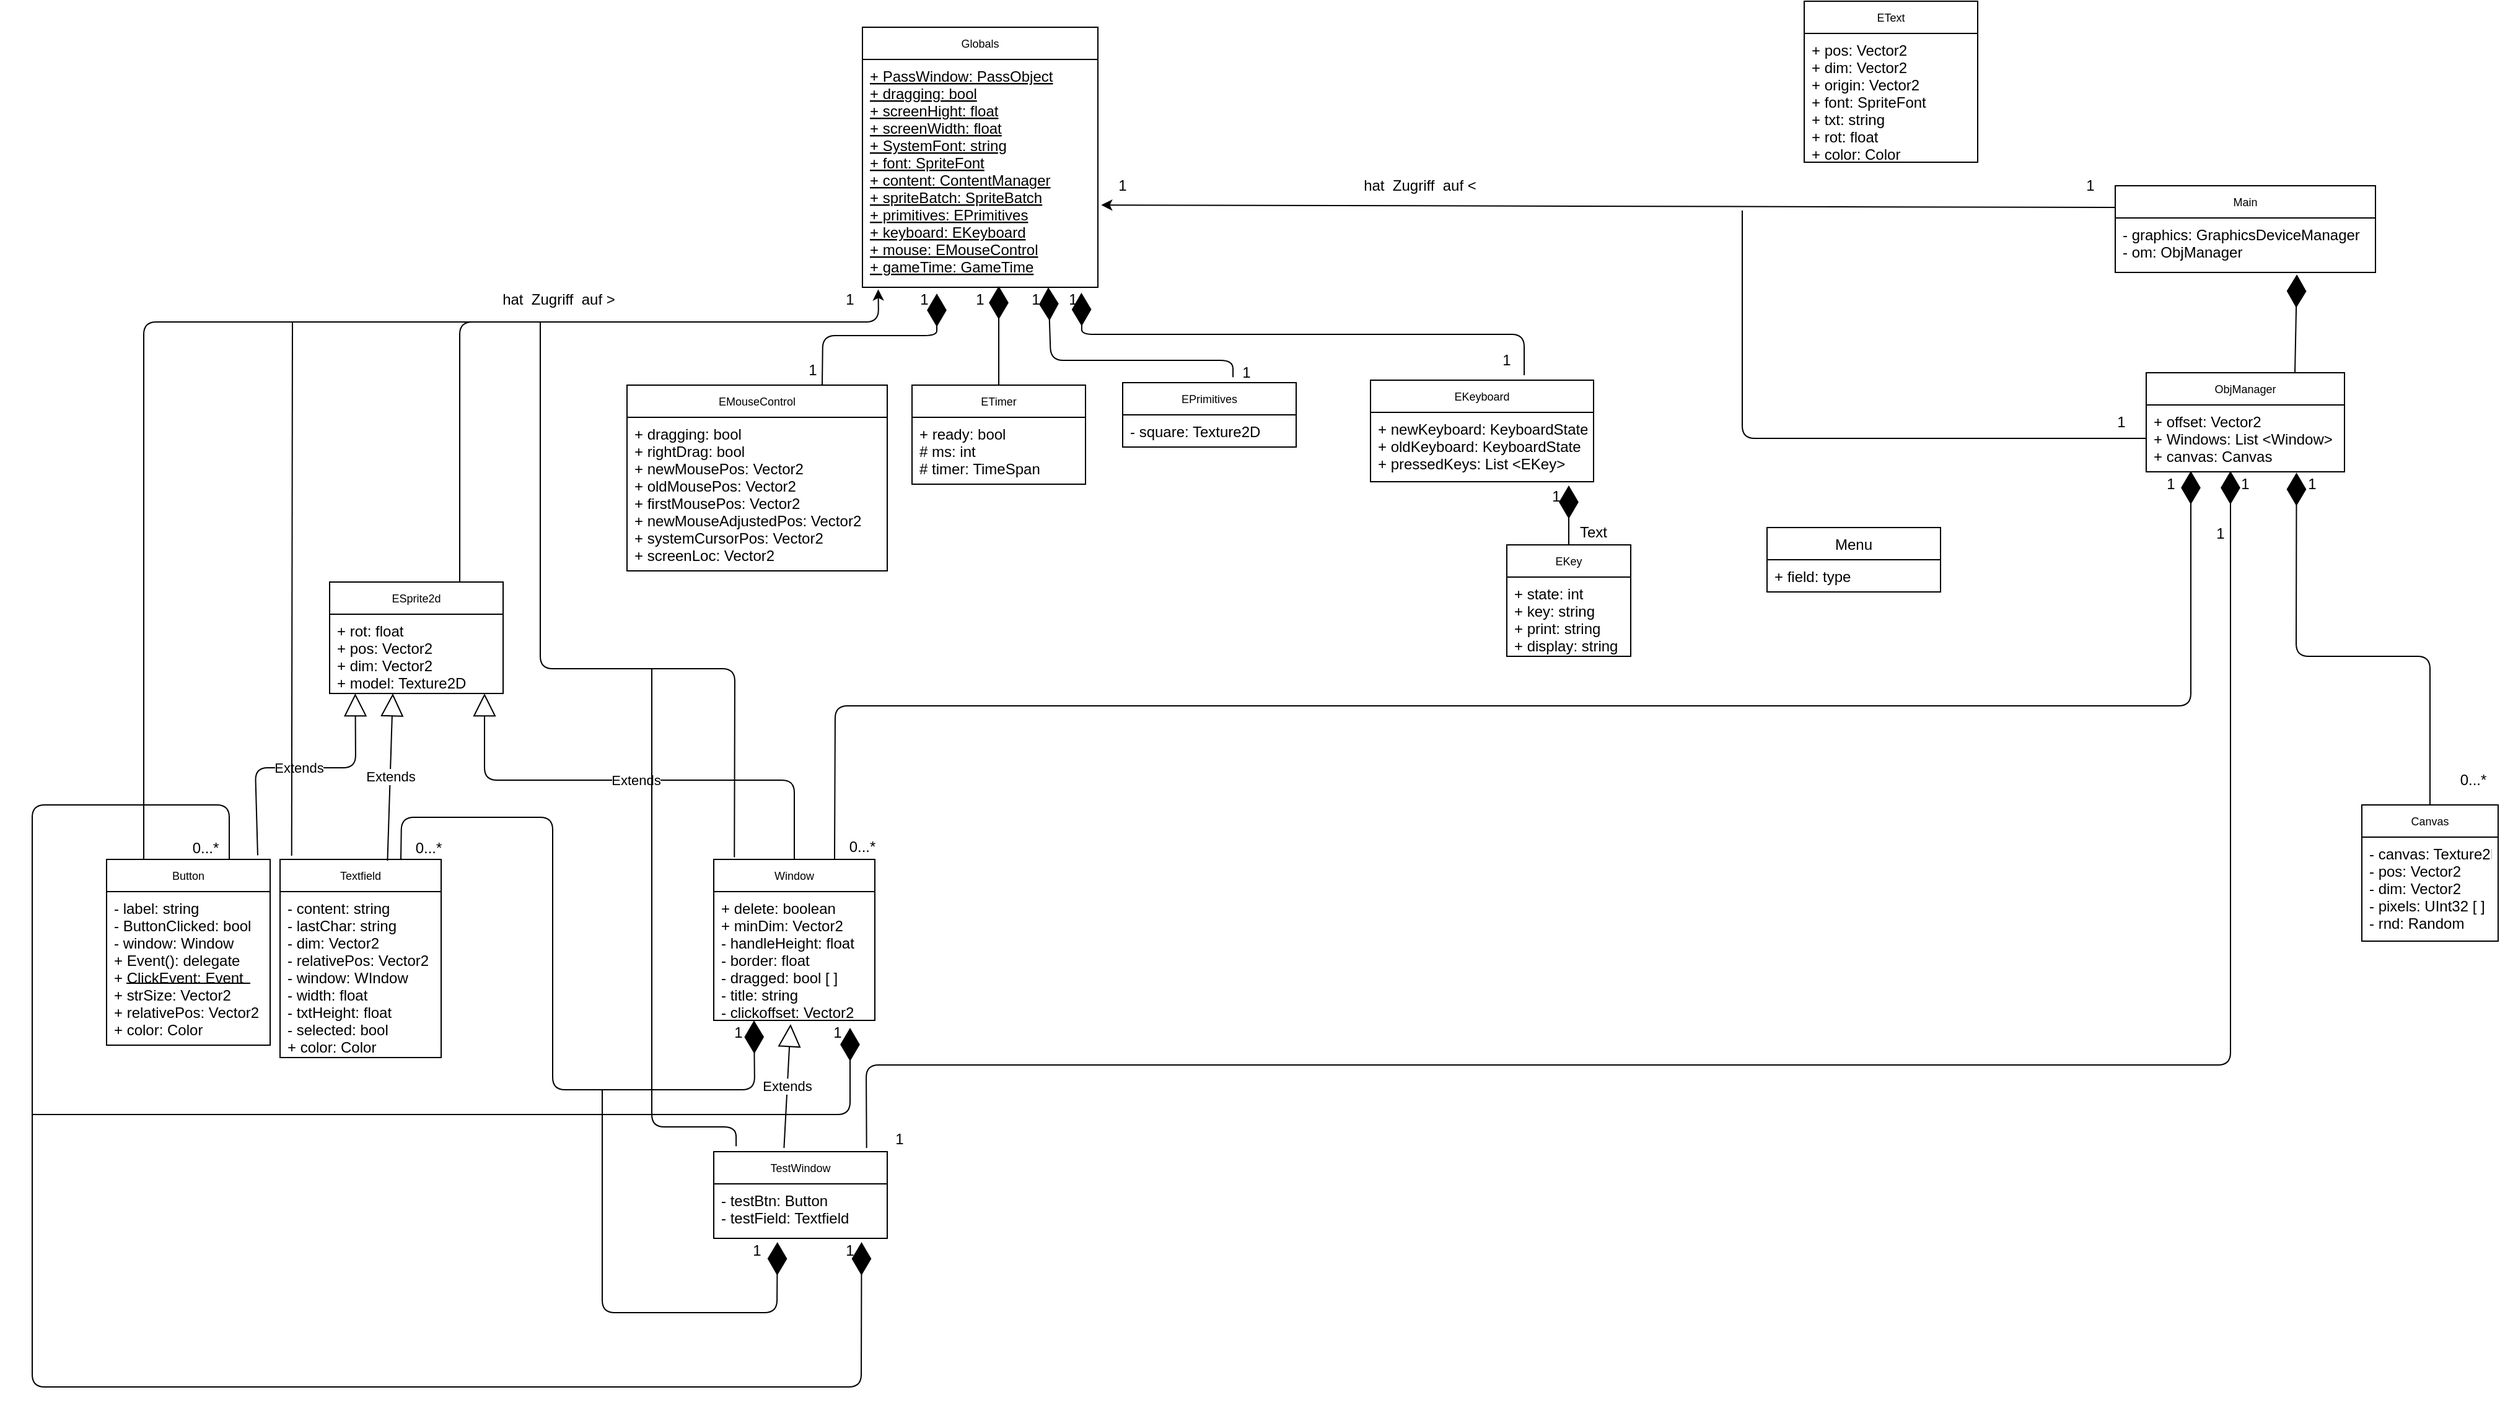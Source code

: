 <mxfile version="14.2.9" type="github">
  <diagram id="1WhY08_LQHTo31Xq4LZV" name="Page-1">
    <mxGraphModel dx="2441" dy="700" grid="1" gridSize="10" guides="1" tooltips="1" connect="1" arrows="1" fold="1" page="1" pageScale="1" pageWidth="827" pageHeight="1169" math="0" shadow="0">
      <root>
        <mxCell id="0" />
        <mxCell id="1" parent="0" />
        <mxCell id="oMTs-e_EntcNB7B6bXQJ-9" value="ESprite2d" style="swimlane;fontStyle=0;childLayout=stackLayout;horizontal=1;startSize=26;fillColor=none;horizontalStack=0;resizeParent=1;resizeParentMax=0;resizeLast=0;collapsible=1;marginBottom=0;fontSize=9;" parent="1" vertex="1">
          <mxGeometry x="-410" y="570" width="140" height="90" as="geometry" />
        </mxCell>
        <mxCell id="oMTs-e_EntcNB7B6bXQJ-10" value="+ rot: float&#xa;+ pos: Vector2&#xa;+ dim: Vector2&#xa;+ model: Texture2D&#xa;" style="text;strokeColor=none;fillColor=none;align=left;verticalAlign=top;spacingLeft=4;spacingRight=4;overflow=hidden;rotatable=0;points=[[0,0.5],[1,0.5]];portConstraint=eastwest;" parent="oMTs-e_EntcNB7B6bXQJ-9" vertex="1">
          <mxGeometry y="26" width="140" height="64" as="geometry" />
        </mxCell>
        <mxCell id="oMTs-e_EntcNB7B6bXQJ-13" value="EPrimitives" style="swimlane;fontStyle=0;childLayout=stackLayout;horizontal=1;startSize=26;fillColor=none;horizontalStack=0;resizeParent=1;resizeParentMax=0;resizeLast=0;collapsible=1;marginBottom=0;fontSize=9;" parent="1" vertex="1">
          <mxGeometry x="230" y="409" width="140" height="52" as="geometry" />
        </mxCell>
        <mxCell id="oMTs-e_EntcNB7B6bXQJ-14" value="- square: Texture2D&#xa;" style="text;strokeColor=none;fillColor=none;align=left;verticalAlign=top;spacingLeft=4;spacingRight=4;overflow=hidden;rotatable=0;points=[[0,0.5],[1,0.5]];portConstraint=eastwest;" parent="oMTs-e_EntcNB7B6bXQJ-13" vertex="1">
          <mxGeometry y="26" width="140" height="26" as="geometry" />
        </mxCell>
        <mxCell id="oMTs-e_EntcNB7B6bXQJ-22" value="EText" style="swimlane;fontStyle=0;childLayout=stackLayout;horizontal=1;startSize=26;fillColor=none;horizontalStack=0;resizeParent=1;resizeParentMax=0;resizeLast=0;collapsible=1;marginBottom=0;fontSize=9;" parent="1" vertex="1">
          <mxGeometry x="780" y="101" width="140" height="130" as="geometry" />
        </mxCell>
        <mxCell id="oMTs-e_EntcNB7B6bXQJ-23" value="+ pos: Vector2&#xa;+ dim: Vector2&#xa;+ origin: Vector2&#xa;+ font: SpriteFont&#xa;+ txt: string&#xa;+ rot: float&#xa;+ color: Color&#xa;" style="text;strokeColor=none;fillColor=none;align=left;verticalAlign=top;spacingLeft=4;spacingRight=4;overflow=hidden;rotatable=0;points=[[0,0.5],[1,0.5]];portConstraint=eastwest;" parent="oMTs-e_EntcNB7B6bXQJ-22" vertex="1">
          <mxGeometry y="26" width="140" height="104" as="geometry" />
        </mxCell>
        <mxCell id="oMTs-e_EntcNB7B6bXQJ-26" value="ETimer" style="swimlane;fontStyle=0;childLayout=stackLayout;horizontal=1;startSize=26;fillColor=none;horizontalStack=0;resizeParent=1;resizeParentMax=0;resizeLast=0;collapsible=1;marginBottom=0;fontSize=9;" parent="1" vertex="1">
          <mxGeometry x="60" y="411" width="140" height="80" as="geometry" />
        </mxCell>
        <mxCell id="oMTs-e_EntcNB7B6bXQJ-27" value="+ ready: bool&#xa;# ms: int&#xa;# timer: TimeSpan&#xa;" style="text;strokeColor=none;fillColor=none;align=left;verticalAlign=top;spacingLeft=4;spacingRight=4;overflow=hidden;rotatable=0;points=[[0,0.5],[1,0.5]];portConstraint=eastwest;" parent="oMTs-e_EntcNB7B6bXQJ-26" vertex="1">
          <mxGeometry y="26" width="140" height="54" as="geometry" />
        </mxCell>
        <mxCell id="oMTs-e_EntcNB7B6bXQJ-31" value="Globals" style="swimlane;fontStyle=0;childLayout=stackLayout;horizontal=1;startSize=26;fillColor=none;horizontalStack=0;resizeParent=1;resizeParentMax=0;resizeLast=0;collapsible=1;marginBottom=0;fontSize=9;" parent="1" vertex="1">
          <mxGeometry x="20" y="122" width="190" height="210" as="geometry" />
        </mxCell>
        <mxCell id="oMTs-e_EntcNB7B6bXQJ-32" value="+ PassWindow: PassObject&#xa;+ dragging: bool&#xa;+ screenHight: float&#xa;+ screenWidth: float&#xa;+ SystemFont: string&#xa;+ font: SpriteFont&#xa;+ content: ContentManager&#xa;+ spriteBatch: SpriteBatch&#xa;+ primitives: EPrimitives&#xa;+ keyboard: EKeyboard&#xa;+ mouse: EMouseControl&#xa;+ gameTime: GameTime&#xa;&#xa;&#xa;" style="text;strokeColor=none;fillColor=none;align=left;verticalAlign=top;spacingLeft=4;spacingRight=4;overflow=hidden;rotatable=0;points=[[0,0.5],[1,0.5]];portConstraint=eastwest;fontStyle=4" parent="oMTs-e_EntcNB7B6bXQJ-31" vertex="1">
          <mxGeometry y="26" width="190" height="184" as="geometry" />
        </mxCell>
        <mxCell id="oMTs-e_EntcNB7B6bXQJ-34" value="EKeyboard" style="swimlane;fontStyle=0;childLayout=stackLayout;horizontal=1;startSize=26;fillColor=none;horizontalStack=0;resizeParent=1;resizeParentMax=0;resizeLast=0;collapsible=1;marginBottom=0;fontSize=9;" parent="1" vertex="1">
          <mxGeometry x="430" y="407" width="180" height="82" as="geometry" />
        </mxCell>
        <mxCell id="oMTs-e_EntcNB7B6bXQJ-35" value="+ newKeyboard: KeyboardState&#xa;+ oldKeyboard: KeyboardState&#xa;+ pressedKeys: List &lt;EKey&gt;&#xa;&#xa;" style="text;strokeColor=none;fillColor=none;align=left;verticalAlign=top;spacingLeft=4;spacingRight=4;overflow=hidden;rotatable=0;points=[[0,0.5],[1,0.5]];portConstraint=eastwest;" parent="oMTs-e_EntcNB7B6bXQJ-34" vertex="1">
          <mxGeometry y="26" width="180" height="56" as="geometry" />
        </mxCell>
        <mxCell id="oMTs-e_EntcNB7B6bXQJ-38" value="EMouseControl" style="swimlane;fontStyle=0;childLayout=stackLayout;horizontal=1;startSize=26;fillColor=none;horizontalStack=0;resizeParent=1;resizeParentMax=0;resizeLast=0;collapsible=1;marginBottom=0;fontSize=9;" parent="1" vertex="1">
          <mxGeometry x="-170" y="411" width="210" height="150" as="geometry" />
        </mxCell>
        <mxCell id="oMTs-e_EntcNB7B6bXQJ-39" value="+ dragging: bool&#xa;+ rightDrag: bool&#xa;+ newMousePos: Vector2&#xa;+ oldMousePos: Vector2&#xa;+ firstMousePos: Vector2&#xa;+ newMouseAdjustedPos: Vector2&#xa;+ systemCursorPos: Vector2&#xa;+ screenLoc: Vector2&#xa;" style="text;strokeColor=none;fillColor=none;align=left;verticalAlign=top;spacingLeft=4;spacingRight=4;overflow=hidden;rotatable=0;points=[[0,0.5],[1,0.5]];portConstraint=eastwest;" parent="oMTs-e_EntcNB7B6bXQJ-38" vertex="1">
          <mxGeometry y="26" width="210" height="124" as="geometry" />
        </mxCell>
        <mxCell id="oMTs-e_EntcNB7B6bXQJ-42" value="EKey" style="swimlane;fontStyle=0;childLayout=stackLayout;horizontal=1;startSize=26;fillColor=none;horizontalStack=0;resizeParent=1;resizeParentMax=0;resizeLast=0;collapsible=1;marginBottom=0;fontSize=9;" parent="1" vertex="1">
          <mxGeometry x="540" y="540" width="100" height="90" as="geometry" />
        </mxCell>
        <mxCell id="oMTs-e_EntcNB7B6bXQJ-43" value="+ state: int&#xa;+ key: string&#xa;+ print: string&#xa;+ display: string&#xa;" style="text;strokeColor=none;fillColor=none;align=left;verticalAlign=top;spacingLeft=4;spacingRight=4;overflow=hidden;rotatable=0;points=[[0,0.5],[1,0.5]];portConstraint=eastwest;" parent="oMTs-e_EntcNB7B6bXQJ-42" vertex="1">
          <mxGeometry y="26" width="100" height="64" as="geometry" />
        </mxCell>
        <mxCell id="oMTs-e_EntcNB7B6bXQJ-46" value="Button" style="swimlane;fontStyle=0;childLayout=stackLayout;horizontal=1;startSize=26;fillColor=none;horizontalStack=0;resizeParent=1;resizeParentMax=0;resizeLast=0;collapsible=1;marginBottom=0;fontSize=9;" parent="1" vertex="1">
          <mxGeometry x="-590" y="794" width="132" height="150" as="geometry" />
        </mxCell>
        <mxCell id="oMTs-e_EntcNB7B6bXQJ-52" value="" style="endArrow=none;html=1;fontSize=9;" parent="oMTs-e_EntcNB7B6bXQJ-46" edge="1">
          <mxGeometry width="50" height="50" relative="1" as="geometry">
            <mxPoint x="116" y="100" as="sourcePoint" />
            <mxPoint x="16" y="100" as="targetPoint" />
          </mxGeometry>
        </mxCell>
        <mxCell id="oMTs-e_EntcNB7B6bXQJ-49" value="- label: string&#xa;- ButtonClicked: bool&#xa;- window: Window&#xa;+ Event(): delegate&#xa;+ ClickEvent: Event&#xa;+ strSize: Vector2&#xa;+ relativePos: Vector2&#xa;+ color: Color&#xa;" style="text;strokeColor=none;fillColor=none;align=left;verticalAlign=top;spacingLeft=4;spacingRight=4;overflow=hidden;rotatable=0;points=[[0,0.5],[1,0.5]];portConstraint=eastwest;fontStyle=0" parent="oMTs-e_EntcNB7B6bXQJ-46" vertex="1">
          <mxGeometry y="26" width="132" height="124" as="geometry" />
        </mxCell>
        <mxCell id="oMTs-e_EntcNB7B6bXQJ-53" value="Window" style="swimlane;fontStyle=0;childLayout=stackLayout;horizontal=1;startSize=26;fillColor=none;horizontalStack=0;resizeParent=1;resizeParentMax=0;resizeLast=0;collapsible=1;marginBottom=0;fontSize=9;" parent="1" vertex="1">
          <mxGeometry x="-100" y="794" width="130" height="130" as="geometry" />
        </mxCell>
        <mxCell id="oMTs-e_EntcNB7B6bXQJ-56" value="+ delete: boolean&#xa;+ minDim: Vector2&#xa;- handleHeight: float&#xa;- border: float&#xa;- dragged: bool [ ]&#xa;- title: string&#xa;- clickoffset: Vector2&#xa;" style="text;strokeColor=none;fillColor=none;align=left;verticalAlign=top;spacingLeft=4;spacingRight=4;overflow=hidden;rotatable=0;points=[[0,0.5],[1,0.5]];portConstraint=eastwest;" parent="oMTs-e_EntcNB7B6bXQJ-53" vertex="1">
          <mxGeometry y="26" width="130" height="104" as="geometry" />
        </mxCell>
        <mxCell id="oMTs-e_EntcNB7B6bXQJ-57" value="Textfield" style="swimlane;fontStyle=0;childLayout=stackLayout;horizontal=1;startSize=26;fillColor=none;horizontalStack=0;resizeParent=1;resizeParentMax=0;resizeLast=0;collapsible=1;marginBottom=0;fontSize=9;" parent="1" vertex="1">
          <mxGeometry x="-450" y="794" width="130" height="160" as="geometry" />
        </mxCell>
        <mxCell id="oMTs-e_EntcNB7B6bXQJ-58" value="- content: string&#xa;- lastChar: string&#xa;- dim: Vector2&#xa;- relativePos: Vector2&#xa;- window: WIndow&#xa;- width: float&#xa;- txtHeight: float&#xa;- selected: bool&#xa;+ color: Color" style="text;strokeColor=none;fillColor=none;align=left;verticalAlign=top;spacingLeft=4;spacingRight=4;overflow=hidden;rotatable=0;points=[[0,0.5],[1,0.5]];portConstraint=eastwest;" parent="oMTs-e_EntcNB7B6bXQJ-57" vertex="1">
          <mxGeometry y="26" width="130" height="134" as="geometry" />
        </mxCell>
        <mxCell id="oMTs-e_EntcNB7B6bXQJ-65" value="Canvas" style="swimlane;fontStyle=0;childLayout=stackLayout;horizontal=1;startSize=26;fillColor=none;horizontalStack=0;resizeParent=1;resizeParentMax=0;resizeLast=0;collapsible=1;marginBottom=0;fontSize=9;" parent="1" vertex="1">
          <mxGeometry x="1230" y="750" width="110" height="110" as="geometry" />
        </mxCell>
        <mxCell id="oMTs-e_EntcNB7B6bXQJ-68" value="- canvas: Texture2D&#xa;- pos: Vector2&#xa;- dim: Vector2&#xa;- pixels: UInt32 [ ]&#xa;- rnd: Random&#xa; " style="text;strokeColor=none;fillColor=none;align=left;verticalAlign=top;spacingLeft=4;spacingRight=4;overflow=hidden;rotatable=0;points=[[0,0.5],[1,0.5]];portConstraint=eastwest;" parent="oMTs-e_EntcNB7B6bXQJ-65" vertex="1">
          <mxGeometry y="26" width="110" height="84" as="geometry" />
        </mxCell>
        <mxCell id="oMTs-e_EntcNB7B6bXQJ-70" value="TestWindow" style="swimlane;fontStyle=0;childLayout=stackLayout;horizontal=1;startSize=26;fillColor=none;horizontalStack=0;resizeParent=1;resizeParentMax=0;resizeLast=0;collapsible=1;marginBottom=0;fontSize=9;" parent="1" vertex="1">
          <mxGeometry x="-100" y="1030" width="140" height="70" as="geometry" />
        </mxCell>
        <mxCell id="oMTs-e_EntcNB7B6bXQJ-71" value="- testBtn: Button&#xa;- testField: Textfield&#xa;" style="text;strokeColor=none;fillColor=none;align=left;verticalAlign=top;spacingLeft=4;spacingRight=4;overflow=hidden;rotatable=0;points=[[0,0.5],[1,0.5]];portConstraint=eastwest;" parent="oMTs-e_EntcNB7B6bXQJ-70" vertex="1">
          <mxGeometry y="26" width="140" height="44" as="geometry" />
        </mxCell>
        <mxCell id="oMTs-e_EntcNB7B6bXQJ-74" value="ObjManager" style="swimlane;fontStyle=0;childLayout=stackLayout;horizontal=1;startSize=26;fillColor=none;horizontalStack=0;resizeParent=1;resizeParentMax=0;resizeLast=0;collapsible=1;marginBottom=0;fontSize=9;" parent="1" vertex="1">
          <mxGeometry x="1056" y="401" width="160" height="80" as="geometry" />
        </mxCell>
        <mxCell id="oMTs-e_EntcNB7B6bXQJ-75" value="+ offset: Vector2&#xa;+ Windows: List &lt;Window&gt;&#xa;+ canvas: Canvas&#xa;" style="text;strokeColor=none;fillColor=none;align=left;verticalAlign=top;spacingLeft=4;spacingRight=4;overflow=hidden;rotatable=0;points=[[0,0.5],[1,0.5]];portConstraint=eastwest;" parent="oMTs-e_EntcNB7B6bXQJ-74" vertex="1">
          <mxGeometry y="26" width="160" height="54" as="geometry" />
        </mxCell>
        <mxCell id="oMTs-e_EntcNB7B6bXQJ-78" value="Main" style="swimlane;fontStyle=0;childLayout=stackLayout;horizontal=1;startSize=26;fillColor=none;horizontalStack=0;resizeParent=1;resizeParentMax=0;resizeLast=0;collapsible=1;marginBottom=0;fontSize=9;" parent="1" vertex="1">
          <mxGeometry x="1031" y="250" width="210" height="70" as="geometry" />
        </mxCell>
        <mxCell id="oMTs-e_EntcNB7B6bXQJ-81" value="- graphics: GraphicsDeviceManager&#xa;- om: ObjManager" style="text;strokeColor=none;fillColor=none;align=left;verticalAlign=top;spacingLeft=4;spacingRight=4;overflow=hidden;rotatable=0;points=[[0,0.5],[1,0.5]];portConstraint=eastwest;" parent="oMTs-e_EntcNB7B6bXQJ-78" vertex="1">
          <mxGeometry y="26" width="210" height="44" as="geometry" />
        </mxCell>
        <mxCell id="8yuUoWHYda7rtjH7de3u-8" value="" style="endArrow=diamondThin;endFill=1;endSize=24;html=1;exitX=0.5;exitY=0;exitDx=0;exitDy=0;" parent="1" source="oMTs-e_EntcNB7B6bXQJ-42" edge="1">
          <mxGeometry width="160" relative="1" as="geometry">
            <mxPoint x="205" y="611" as="sourcePoint" />
            <mxPoint x="590" y="492" as="targetPoint" />
            <Array as="points" />
          </mxGeometry>
        </mxCell>
        <mxCell id="8yuUoWHYda7rtjH7de3u-14" value="" style="endArrow=diamondThin;endFill=1;endSize=24;html=1;entryX=0.758;entryY=1.012;entryDx=0;entryDy=0;entryPerimeter=0;exitX=0.5;exitY=0;exitDx=0;exitDy=0;" parent="1" source="oMTs-e_EntcNB7B6bXQJ-65" target="oMTs-e_EntcNB7B6bXQJ-75" edge="1">
          <mxGeometry width="160" relative="1" as="geometry">
            <mxPoint x="780" y="760" as="sourcePoint" />
            <mxPoint x="460" y="590" as="targetPoint" />
            <Array as="points">
              <mxPoint x="1285" y="630" />
              <mxPoint x="1177" y="630" />
            </Array>
          </mxGeometry>
        </mxCell>
        <mxCell id="8yuUoWHYda7rtjH7de3u-19" value="" style="endArrow=diamondThin;endFill=1;endSize=24;html=1;exitX=0.75;exitY=0;exitDx=0;exitDy=0;entryX=0.225;entryY=0.988;entryDx=0;entryDy=0;entryPerimeter=0;" parent="1" source="oMTs-e_EntcNB7B6bXQJ-53" target="oMTs-e_EntcNB7B6bXQJ-75" edge="1">
          <mxGeometry width="160" relative="1" as="geometry">
            <mxPoint x="110" y="840" as="sourcePoint" />
            <mxPoint x="270" y="840" as="targetPoint" />
            <Array as="points">
              <mxPoint x="-2" y="670" />
              <mxPoint x="1092" y="670" />
            </Array>
          </mxGeometry>
        </mxCell>
        <mxCell id="8yuUoWHYda7rtjH7de3u-21" value="" style="endArrow=diamondThin;endFill=1;endSize=24;html=1;entryX=0.25;entryY=1;entryDx=0;entryDy=0;exitX=0.75;exitY=0;exitDx=0;exitDy=0;" parent="1" source="oMTs-e_EntcNB7B6bXQJ-57" target="oMTs-e_EntcNB7B6bXQJ-53" edge="1">
          <mxGeometry width="160" relative="1" as="geometry">
            <mxPoint x="-290" y="990" as="sourcePoint" />
            <mxPoint x="-130" y="990" as="targetPoint" />
            <Array as="points">
              <mxPoint x="-352" y="760" />
              <mxPoint x="-230" y="760" />
              <mxPoint x="-230" y="980" />
              <mxPoint x="-67" y="980" />
            </Array>
          </mxGeometry>
        </mxCell>
        <mxCell id="8yuUoWHYda7rtjH7de3u-22" value="" style="endArrow=diamondThin;endFill=1;endSize=24;html=1;entryX=0.367;entryY=1.068;entryDx=0;entryDy=0;entryPerimeter=0;" parent="1" target="oMTs-e_EntcNB7B6bXQJ-71" edge="1">
          <mxGeometry width="160" relative="1" as="geometry">
            <mxPoint x="-190" y="980" as="sourcePoint" />
            <mxPoint x="-220" y="1080" as="targetPoint" />
            <Array as="points">
              <mxPoint x="-190" y="1160" />
              <mxPoint x="-49" y="1160" />
            </Array>
          </mxGeometry>
        </mxCell>
        <mxCell id="8yuUoWHYda7rtjH7de3u-23" value="" style="endArrow=diamondThin;endFill=1;endSize=24;html=1;entryX=0.852;entryY=1.068;entryDx=0;entryDy=0;entryPerimeter=0;exitX=0.75;exitY=0;exitDx=0;exitDy=0;" parent="1" source="oMTs-e_EntcNB7B6bXQJ-46" target="oMTs-e_EntcNB7B6bXQJ-71" edge="1">
          <mxGeometry width="160" relative="1" as="geometry">
            <mxPoint y="1240" as="sourcePoint" />
            <mxPoint x="60" y="1070" as="targetPoint" />
            <Array as="points">
              <mxPoint x="-491" y="750" />
              <mxPoint x="-650" y="750" />
              <mxPoint x="-650" y="1220" />
              <mxPoint x="19" y="1220" />
            </Array>
          </mxGeometry>
        </mxCell>
        <mxCell id="8yuUoWHYda7rtjH7de3u-25" value="" style="endArrow=diamondThin;endFill=1;endSize=24;html=1;" parent="1" edge="1">
          <mxGeometry width="160" relative="1" as="geometry">
            <mxPoint x="-650" y="1000" as="sourcePoint" />
            <mxPoint x="10" y="930" as="targetPoint" />
            <Array as="points">
              <mxPoint x="10" y="1000" />
            </Array>
          </mxGeometry>
        </mxCell>
        <mxCell id="8yuUoWHYda7rtjH7de3u-26" value="" style="endArrow=diamondThin;endFill=1;endSize=24;html=1;exitX=0.881;exitY=-0.043;exitDx=0;exitDy=0;exitPerimeter=0;entryX=0.425;entryY=0.988;entryDx=0;entryDy=0;entryPerimeter=0;" parent="1" source="oMTs-e_EntcNB7B6bXQJ-70" target="oMTs-e_EntcNB7B6bXQJ-75" edge="1">
          <mxGeometry width="160" relative="1" as="geometry">
            <mxPoint x="-100" y="710" as="sourcePoint" />
            <mxPoint x="570" y="570" as="targetPoint" />
            <Array as="points">
              <mxPoint x="23" y="960" />
              <mxPoint x="240" y="960" />
              <mxPoint x="1124" y="960" />
              <mxPoint x="1124" y="680" />
            </Array>
          </mxGeometry>
        </mxCell>
        <mxCell id="8yuUoWHYda7rtjH7de3u-27" value="" style="endArrow=diamondThin;endFill=1;endSize=24;html=1;entryX=0.698;entryY=1.038;entryDx=0;entryDy=0;entryPerimeter=0;exitX=0.75;exitY=0;exitDx=0;exitDy=0;" parent="1" source="oMTs-e_EntcNB7B6bXQJ-74" target="oMTs-e_EntcNB7B6bXQJ-81" edge="1">
          <mxGeometry width="160" relative="1" as="geometry">
            <mxPoint x="1144" y="395" as="sourcePoint" />
            <mxPoint x="1186" y="250" as="targetPoint" />
          </mxGeometry>
        </mxCell>
        <mxCell id="8yuUoWHYda7rtjH7de3u-28" value="" style="endArrow=diamondThin;endFill=1;endSize=24;html=1;exitX=0.75;exitY=0;exitDx=0;exitDy=0;" parent="1" source="oMTs-e_EntcNB7B6bXQJ-38" edge="1">
          <mxGeometry width="160" relative="1" as="geometry">
            <mxPoint x="-30" y="331" as="sourcePoint" />
            <mxPoint x="80" y="337" as="targetPoint" />
            <Array as="points">
              <mxPoint x="-12" y="371" />
              <mxPoint x="80" y="371" />
            </Array>
          </mxGeometry>
        </mxCell>
        <mxCell id="8yuUoWHYda7rtjH7de3u-29" value="" style="endArrow=diamondThin;endFill=1;endSize=24;html=1;exitX=0.5;exitY=0;exitDx=0;exitDy=0;" parent="1" source="oMTs-e_EntcNB7B6bXQJ-26" edge="1">
          <mxGeometry width="160" relative="1" as="geometry">
            <mxPoint x="-30" y="331" as="sourcePoint" />
            <mxPoint x="130" y="331" as="targetPoint" />
          </mxGeometry>
        </mxCell>
        <mxCell id="1zlHRWSW7twrEcBegud7-1" value="Extends" style="endArrow=block;endSize=16;endFill=0;html=1;exitX=0.667;exitY=0.006;exitDx=0;exitDy=0;exitPerimeter=0;" edge="1" parent="1" source="oMTs-e_EntcNB7B6bXQJ-57">
          <mxGeometry width="160" relative="1" as="geometry">
            <mxPoint x="-490" y="730" as="sourcePoint" />
            <mxPoint x="-359" y="660" as="targetPoint" />
          </mxGeometry>
        </mxCell>
        <mxCell id="1zlHRWSW7twrEcBegud7-2" value="Extends" style="endArrow=block;endSize=16;endFill=0;html=1;exitX=0.5;exitY=0;exitDx=0;exitDy=0;" edge="1" parent="1" source="oMTs-e_EntcNB7B6bXQJ-53">
          <mxGeometry width="160" relative="1" as="geometry">
            <mxPoint x="-120" y="740" as="sourcePoint" />
            <mxPoint x="-285" y="660" as="targetPoint" />
            <Array as="points">
              <mxPoint x="-35" y="730" />
              <mxPoint x="-285" y="730" />
            </Array>
          </mxGeometry>
        </mxCell>
        <mxCell id="1zlHRWSW7twrEcBegud7-3" value="Extends" style="endArrow=block;endSize=16;endFill=0;html=1;entryX=0.148;entryY=1;entryDx=0;entryDy=0;entryPerimeter=0;exitX=0.924;exitY=-0.022;exitDx=0;exitDy=0;exitPerimeter=0;" edge="1" parent="1" source="oMTs-e_EntcNB7B6bXQJ-46" target="oMTs-e_EntcNB7B6bXQJ-10">
          <mxGeometry width="160" relative="1" as="geometry">
            <mxPoint x="-120" y="740" as="sourcePoint" />
            <mxPoint x="40" y="740" as="targetPoint" />
            <Array as="points">
              <mxPoint x="-470" y="720" />
              <mxPoint x="-389" y="720" />
            </Array>
          </mxGeometry>
        </mxCell>
        <mxCell id="1zlHRWSW7twrEcBegud7-8" value="Extends" style="endArrow=block;endSize=16;endFill=0;html=1;exitX=0.405;exitY=-0.043;exitDx=0;exitDy=0;exitPerimeter=0;entryX=0.477;entryY=1.029;entryDx=0;entryDy=0;entryPerimeter=0;" edge="1" parent="1" source="oMTs-e_EntcNB7B6bXQJ-70" target="oMTs-e_EntcNB7B6bXQJ-56">
          <mxGeometry width="160" relative="1" as="geometry">
            <mxPoint x="-30" y="940" as="sourcePoint" />
            <mxPoint x="-50" y="930" as="targetPoint" />
            <Array as="points" />
          </mxGeometry>
        </mxCell>
        <mxCell id="1zlHRWSW7twrEcBegud7-11" value="" style="endArrow=diamondThin;endFill=1;endSize=24;html=1;entryX=0.93;entryY=1.024;entryDx=0;entryDy=0;entryPerimeter=0;exitX=0.689;exitY=-0.049;exitDx=0;exitDy=0;exitPerimeter=0;" edge="1" parent="1" source="oMTs-e_EntcNB7B6bXQJ-34" target="oMTs-e_EntcNB7B6bXQJ-32">
          <mxGeometry width="160" relative="1" as="geometry">
            <mxPoint x="560" y="350" as="sourcePoint" />
            <mxPoint x="720" y="350" as="targetPoint" />
            <Array as="points">
              <mxPoint x="554" y="370" />
              <mxPoint x="197" y="370" />
            </Array>
          </mxGeometry>
        </mxCell>
        <mxCell id="1zlHRWSW7twrEcBegud7-12" value="" style="endArrow=classic;html=1;exitX=0;exitY=0.25;exitDx=0;exitDy=0;entryX=1.014;entryY=0.639;entryDx=0;entryDy=0;entryPerimeter=0;" edge="1" parent="1" source="oMTs-e_EntcNB7B6bXQJ-78" target="oMTs-e_EntcNB7B6bXQJ-32">
          <mxGeometry width="50" height="50" relative="1" as="geometry">
            <mxPoint x="610" y="420" as="sourcePoint" />
            <mxPoint x="220" y="268" as="targetPoint" />
          </mxGeometry>
        </mxCell>
        <mxCell id="1zlHRWSW7twrEcBegud7-13" value="" style="endArrow=classic;html=1;entryX=0.067;entryY=1.009;entryDx=0;entryDy=0;entryPerimeter=0;exitX=0.75;exitY=0;exitDx=0;exitDy=0;" edge="1" parent="1" source="oMTs-e_EntcNB7B6bXQJ-9" target="oMTs-e_EntcNB7B6bXQJ-32">
          <mxGeometry width="50" height="50" relative="1" as="geometry">
            <mxPoint x="70" y="570" as="sourcePoint" />
            <mxPoint x="120" y="520" as="targetPoint" />
            <Array as="points">
              <mxPoint x="-305" y="360" />
              <mxPoint x="33" y="360" />
            </Array>
          </mxGeometry>
        </mxCell>
        <mxCell id="1zlHRWSW7twrEcBegud7-14" value="" style="endArrow=none;html=1;exitX=0.072;exitY=-0.019;exitDx=0;exitDy=0;exitPerimeter=0;" edge="1" parent="1" source="oMTs-e_EntcNB7B6bXQJ-57">
          <mxGeometry width="50" height="50" relative="1" as="geometry">
            <mxPoint x="70" y="570" as="sourcePoint" />
            <mxPoint x="-440" y="360" as="targetPoint" />
          </mxGeometry>
        </mxCell>
        <mxCell id="1zlHRWSW7twrEcBegud7-15" value="" style="endArrow=none;html=1;" edge="1" parent="1">
          <mxGeometry width="50" height="50" relative="1" as="geometry">
            <mxPoint x="-560" y="794" as="sourcePoint" />
            <mxPoint x="-290" y="360" as="targetPoint" />
            <Array as="points">
              <mxPoint x="-560" y="360" />
            </Array>
          </mxGeometry>
        </mxCell>
        <mxCell id="1zlHRWSW7twrEcBegud7-16" value="" style="endArrow=none;html=1;exitX=0.128;exitY=-0.013;exitDx=0;exitDy=0;exitPerimeter=0;" edge="1" parent="1" source="oMTs-e_EntcNB7B6bXQJ-53">
          <mxGeometry width="50" height="50" relative="1" as="geometry">
            <mxPoint x="70" y="570" as="sourcePoint" />
            <mxPoint x="-240" y="360" as="targetPoint" />
            <Array as="points">
              <mxPoint x="-83" y="640" />
              <mxPoint x="-240" y="640" />
            </Array>
          </mxGeometry>
        </mxCell>
        <mxCell id="1zlHRWSW7twrEcBegud7-17" value="" style="endArrow=none;html=1;exitX=0.129;exitY=-0.062;exitDx=0;exitDy=0;exitPerimeter=0;" edge="1" parent="1" source="oMTs-e_EntcNB7B6bXQJ-70">
          <mxGeometry width="50" height="50" relative="1" as="geometry">
            <mxPoint x="-80" y="1020" as="sourcePoint" />
            <mxPoint x="-150" y="640" as="targetPoint" />
            <Array as="points">
              <mxPoint x="-82" y="1010" />
              <mxPoint x="-150" y="1010" />
            </Array>
          </mxGeometry>
        </mxCell>
        <mxCell id="1zlHRWSW7twrEcBegud7-18" value="" style="endArrow=none;html=1;exitX=0;exitY=0.5;exitDx=0;exitDy=0;" edge="1" parent="1" source="oMTs-e_EntcNB7B6bXQJ-75">
          <mxGeometry width="50" height="50" relative="1" as="geometry">
            <mxPoint x="510" y="410" as="sourcePoint" />
            <mxPoint x="730" y="270" as="targetPoint" />
            <Array as="points">
              <mxPoint x="730" y="454" />
            </Array>
          </mxGeometry>
        </mxCell>
        <mxCell id="1zlHRWSW7twrEcBegud7-19" value="hat&amp;nbsp; Zugriff&amp;nbsp; auf &amp;gt;" style="text;html=1;strokeColor=none;fillColor=none;align=center;verticalAlign=middle;whiteSpace=wrap;rounded=0;" vertex="1" parent="1">
          <mxGeometry x="-320" y="332" width="190" height="20" as="geometry" />
        </mxCell>
        <mxCell id="1zlHRWSW7twrEcBegud7-20" value="hat&amp;nbsp; Zugriff&amp;nbsp; auf &amp;lt;" style="text;html=1;strokeColor=none;fillColor=none;align=center;verticalAlign=middle;whiteSpace=wrap;rounded=0;" vertex="1" parent="1">
          <mxGeometry x="400" y="240" width="140" height="20" as="geometry" />
        </mxCell>
        <mxCell id="1zlHRWSW7twrEcBegud7-21" value="1" style="text;html=1;strokeColor=none;fillColor=none;align=center;verticalAlign=middle;whiteSpace=wrap;rounded=0;" vertex="1" parent="1">
          <mxGeometry x="50" y="332" width="40" height="20" as="geometry" />
        </mxCell>
        <mxCell id="1zlHRWSW7twrEcBegud7-22" value="1" style="text;html=1;strokeColor=none;fillColor=none;align=center;verticalAlign=middle;whiteSpace=wrap;rounded=0;" vertex="1" parent="1">
          <mxGeometry x="95" y="332" width="40" height="20" as="geometry" />
        </mxCell>
        <mxCell id="1zlHRWSW7twrEcBegud7-23" value="1" style="text;html=1;strokeColor=none;fillColor=none;align=center;verticalAlign=middle;whiteSpace=wrap;rounded=0;" vertex="1" parent="1">
          <mxGeometry x="140" y="332" width="40" height="20" as="geometry" />
        </mxCell>
        <mxCell id="1zlHRWSW7twrEcBegud7-24" value="" style="endArrow=diamondThin;endFill=1;endSize=24;html=1;exitX=0.636;exitY=-0.083;exitDx=0;exitDy=0;exitPerimeter=0;entryX=0.75;entryY=0;entryDx=0;entryDy=0;" edge="1" parent="1" source="oMTs-e_EntcNB7B6bXQJ-13" target="1zlHRWSW7twrEcBegud7-23">
          <mxGeometry width="160" relative="1" as="geometry">
            <mxPoint x="319.04" y="404.684" as="sourcePoint" />
            <mxPoint x="172.38" y="335.312" as="targetPoint" />
            <Array as="points">
              <mxPoint x="319" y="391" />
              <mxPoint x="172" y="391" />
            </Array>
          </mxGeometry>
        </mxCell>
        <mxCell id="1zlHRWSW7twrEcBegud7-26" value="1" style="text;html=1;strokeColor=none;fillColor=none;align=center;verticalAlign=middle;whiteSpace=wrap;rounded=0;" vertex="1" parent="1">
          <mxGeometry x="170" y="332" width="40" height="20" as="geometry" />
        </mxCell>
        <mxCell id="1zlHRWSW7twrEcBegud7-27" value="1" style="text;html=1;strokeColor=none;fillColor=none;align=center;verticalAlign=middle;whiteSpace=wrap;rounded=0;" vertex="1" parent="1">
          <mxGeometry x="-40" y="389" width="40" height="20" as="geometry" />
        </mxCell>
        <mxCell id="1zlHRWSW7twrEcBegud7-28" value="1" style="text;html=1;strokeColor=none;fillColor=none;align=center;verticalAlign=middle;whiteSpace=wrap;rounded=0;" vertex="1" parent="1">
          <mxGeometry x="310" y="391" width="40" height="20" as="geometry" />
        </mxCell>
        <mxCell id="1zlHRWSW7twrEcBegud7-29" value="1" style="text;html=1;strokeColor=none;fillColor=none;align=center;verticalAlign=middle;whiteSpace=wrap;rounded=0;" vertex="1" parent="1">
          <mxGeometry x="520" y="381" width="40" height="20" as="geometry" />
        </mxCell>
        <mxCell id="1zlHRWSW7twrEcBegud7-30" value="1" style="text;html=1;strokeColor=none;fillColor=none;align=center;verticalAlign=middle;whiteSpace=wrap;rounded=0;" vertex="1" parent="1">
          <mxGeometry x="-10" y="1100" width="40" height="20" as="geometry" />
        </mxCell>
        <mxCell id="1zlHRWSW7twrEcBegud7-31" value="1" style="text;html=1;strokeColor=none;fillColor=none;align=center;verticalAlign=middle;whiteSpace=wrap;rounded=0;" vertex="1" parent="1">
          <mxGeometry x="-85" y="1100" width="40" height="20" as="geometry" />
        </mxCell>
        <mxCell id="1zlHRWSW7twrEcBegud7-33" value="1" style="text;html=1;strokeColor=none;fillColor=none;align=center;verticalAlign=middle;whiteSpace=wrap;rounded=0;" vertex="1" parent="1">
          <mxGeometry x="-100" y="924" width="40" height="20" as="geometry" />
        </mxCell>
        <mxCell id="1zlHRWSW7twrEcBegud7-34" value="1" style="text;html=1;strokeColor=none;fillColor=none;align=center;verticalAlign=middle;whiteSpace=wrap;rounded=0;" vertex="1" parent="1">
          <mxGeometry x="-20" y="924" width="40" height="20" as="geometry" />
        </mxCell>
        <mxCell id="1zlHRWSW7twrEcBegud7-35" value="0...*" style="text;html=1;strokeColor=none;fillColor=none;align=center;verticalAlign=middle;whiteSpace=wrap;rounded=0;" vertex="1" parent="1">
          <mxGeometry x="-530" y="760" width="40" height="50" as="geometry" />
        </mxCell>
        <mxCell id="1zlHRWSW7twrEcBegud7-36" value="0...*" style="text;html=1;strokeColor=none;fillColor=none;align=center;verticalAlign=middle;whiteSpace=wrap;rounded=0;" vertex="1" parent="1">
          <mxGeometry x="-350" y="760" width="40" height="50" as="geometry" />
        </mxCell>
        <mxCell id="1zlHRWSW7twrEcBegud7-37" value="1" style="text;html=1;strokeColor=none;fillColor=none;align=center;verticalAlign=middle;whiteSpace=wrap;rounded=0;" vertex="1" parent="1">
          <mxGeometry x="1056" y="481" width="40" height="20" as="geometry" />
        </mxCell>
        <mxCell id="1zlHRWSW7twrEcBegud7-38" value="1" style="text;html=1;strokeColor=none;fillColor=none;align=center;verticalAlign=middle;whiteSpace=wrap;rounded=0;" vertex="1" parent="1">
          <mxGeometry x="1116" y="481" width="40" height="20" as="geometry" />
        </mxCell>
        <mxCell id="1zlHRWSW7twrEcBegud7-39" value="1" style="text;html=1;strokeColor=none;fillColor=none;align=center;verticalAlign=middle;whiteSpace=wrap;rounded=0;" vertex="1" parent="1">
          <mxGeometry x="1170" y="481" width="40" height="20" as="geometry" />
        </mxCell>
        <mxCell id="1zlHRWSW7twrEcBegud7-40" value="0...*" style="text;html=1;strokeColor=none;fillColor=none;align=center;verticalAlign=middle;whiteSpace=wrap;rounded=0;" vertex="1" parent="1">
          <mxGeometry x="1300" y="720" width="40" height="20" as="geometry" />
        </mxCell>
        <mxCell id="1zlHRWSW7twrEcBegud7-41" value="&lt;div&gt;0...*&lt;/div&gt;" style="text;html=1;strokeColor=none;fillColor=none;align=center;verticalAlign=middle;whiteSpace=wrap;rounded=0;" vertex="1" parent="1">
          <mxGeometry y="774" width="40" height="20" as="geometry" />
        </mxCell>
        <mxCell id="1zlHRWSW7twrEcBegud7-42" value="1" style="text;html=1;strokeColor=none;fillColor=none;align=center;verticalAlign=middle;whiteSpace=wrap;rounded=0;" vertex="1" parent="1">
          <mxGeometry x="30" y="1010" width="40" height="20" as="geometry" />
        </mxCell>
        <mxCell id="1zlHRWSW7twrEcBegud7-43" value="1" style="text;html=1;strokeColor=none;fillColor=none;align=center;verticalAlign=middle;whiteSpace=wrap;rounded=0;" vertex="1" parent="1">
          <mxGeometry x="210" y="240" width="40" height="20" as="geometry" />
        </mxCell>
        <mxCell id="1zlHRWSW7twrEcBegud7-44" value="1" style="text;html=1;strokeColor=none;fillColor=none;align=center;verticalAlign=middle;whiteSpace=wrap;rounded=0;" vertex="1" parent="1">
          <mxGeometry x="991" y="240" width="40" height="20" as="geometry" />
        </mxCell>
        <mxCell id="1zlHRWSW7twrEcBegud7-45" value="1" style="text;html=1;strokeColor=none;fillColor=none;align=center;verticalAlign=middle;whiteSpace=wrap;rounded=0;" vertex="1" parent="1">
          <mxGeometry x="1016" y="431" width="40" height="20" as="geometry" />
        </mxCell>
        <mxCell id="1zlHRWSW7twrEcBegud7-46" value="1" style="text;html=1;strokeColor=none;fillColor=none;align=center;verticalAlign=middle;whiteSpace=wrap;rounded=0;" vertex="1" parent="1">
          <mxGeometry x="-10" y="332" width="40" height="20" as="geometry" />
        </mxCell>
        <mxCell id="1zlHRWSW7twrEcBegud7-47" value="1" style="text;html=1;strokeColor=none;fillColor=none;align=center;verticalAlign=middle;whiteSpace=wrap;rounded=0;" vertex="1" parent="1">
          <mxGeometry x="1096" y="521" width="40" height="20" as="geometry" />
        </mxCell>
        <mxCell id="1zlHRWSW7twrEcBegud7-49" value="1" style="text;html=1;strokeColor=none;fillColor=none;align=center;verticalAlign=middle;whiteSpace=wrap;rounded=0;" vertex="1" parent="1">
          <mxGeometry x="560" y="491" width="40" height="20" as="geometry" />
        </mxCell>
        <mxCell id="1zlHRWSW7twrEcBegud7-50" value="Text" style="text;html=1;strokeColor=none;fillColor=none;align=center;verticalAlign=middle;whiteSpace=wrap;rounded=0;" vertex="1" parent="1">
          <mxGeometry x="590" y="520" width="40" height="20" as="geometry" />
        </mxCell>
        <mxCell id="1zlHRWSW7twrEcBegud7-51" value="Menu" style="swimlane;fontStyle=0;childLayout=stackLayout;horizontal=1;startSize=26;fillColor=none;horizontalStack=0;resizeParent=1;resizeParentMax=0;resizeLast=0;collapsible=1;marginBottom=0;" vertex="1" parent="1">
          <mxGeometry x="750" y="526" width="140" height="52" as="geometry" />
        </mxCell>
        <mxCell id="1zlHRWSW7twrEcBegud7-52" value="+ field: type" style="text;strokeColor=none;fillColor=none;align=left;verticalAlign=top;spacingLeft=4;spacingRight=4;overflow=hidden;rotatable=0;points=[[0,0.5],[1,0.5]];portConstraint=eastwest;" vertex="1" parent="1zlHRWSW7twrEcBegud7-51">
          <mxGeometry y="26" width="140" height="26" as="geometry" />
        </mxCell>
      </root>
    </mxGraphModel>
  </diagram>
</mxfile>
